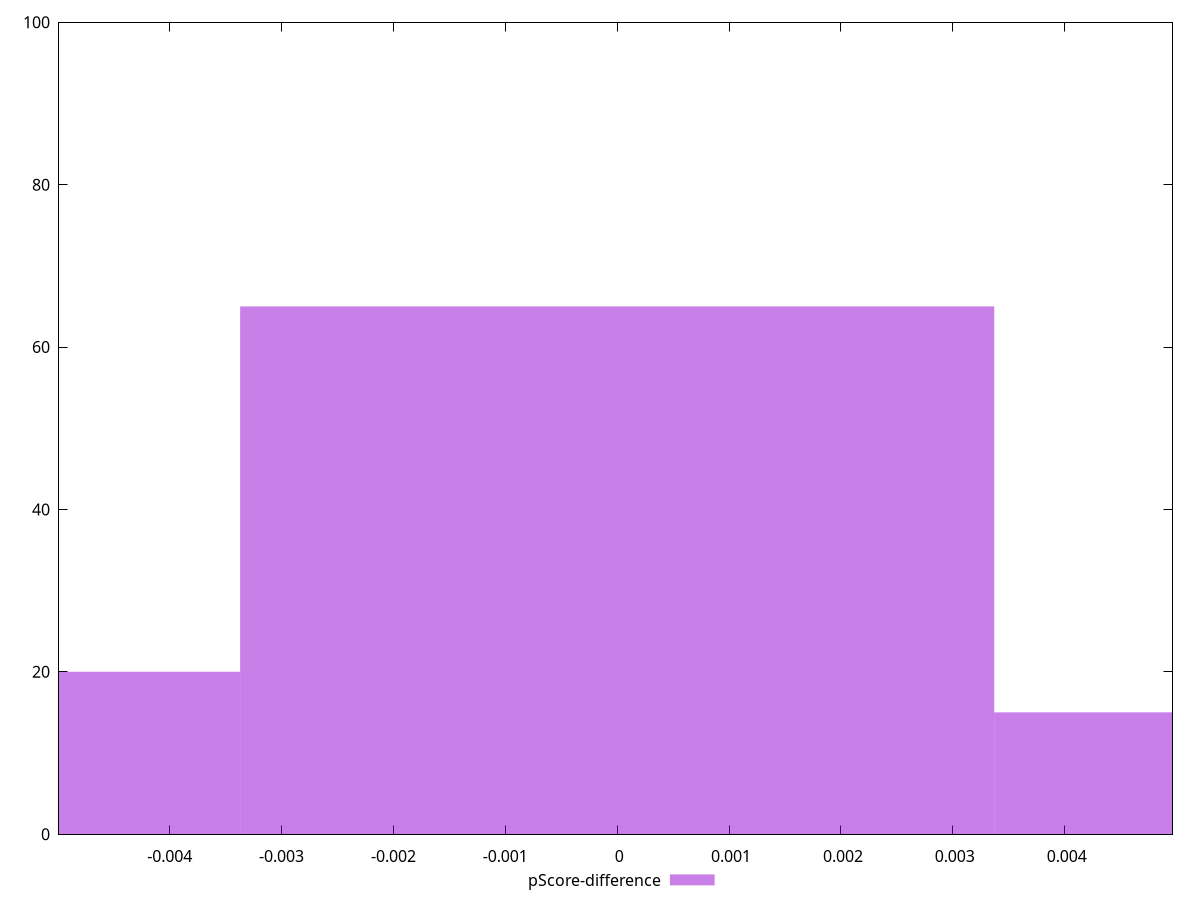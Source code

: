 reset

$pScoreDifference <<EOF
-0.006741308466906448 20
0 65
0.006741308466906448 15
EOF

set key outside below
set boxwidth 0.006741308466906448
set xrange [-0.004989901701986876:0.004964178244033002]
set yrange [0:100]
set trange [0:100]
set style fill transparent solid 0.5 noborder
set terminal svg size 640, 490 enhanced background rgb 'white'
set output "report_00017_2021-02-10T15-08-03.406Z/speed-index/samples/pages/pScore-difference/histogram.svg"

plot $pScoreDifference title "pScore-difference" with boxes

reset
